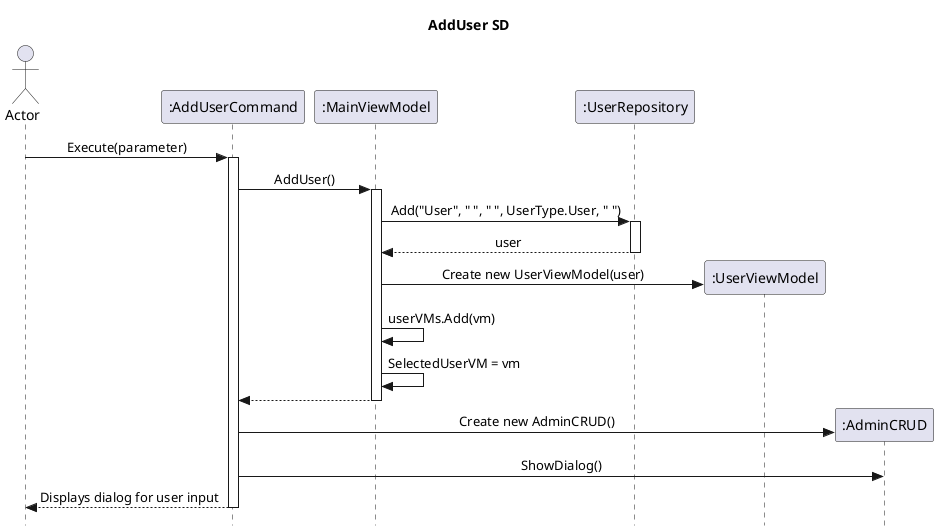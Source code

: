 @startuml AddUser
skinparam style strictuml
skinparam sequenceMessageAlign center
title AddUser SD

Actor Actor as user
participant ":AddUserCommand" as AC
participant ":MainViewModel" as MVM
participant ":UserRepository" as UR
participant ":UserViewModel" as UV
participant ":AdminCRUD" as ACRUD

user -> AC ++: Execute(parameter)
    AC -> MVM ++: AddUser()
        MVM -> UR ++: Add("User", " ", " ", UserType.User, " ")
        return user
        
        MVM -> UV **: Create new UserViewModel(user)
        MVM -> MVM: userVMs.Add(vm)
        MVM -> MVM: SelectedUserVM = vm
    return 
    
    AC -> ACRUD **: Create new AdminCRUD()
    AC -> ACRUD: ShowDialog()
return Displays dialog for user input

@enduml

